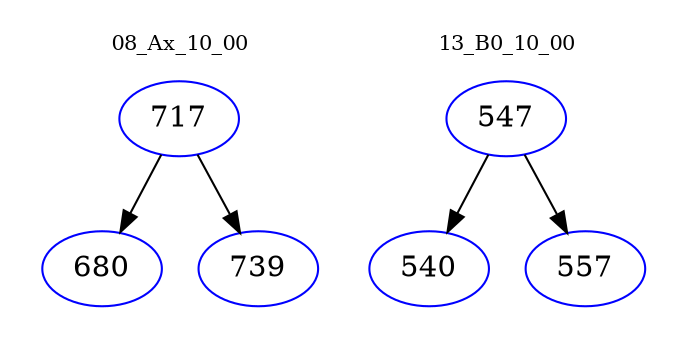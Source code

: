digraph{
subgraph cluster_0 {
color = white
label = "08_Ax_10_00";
fontsize=10;
T0_717 [label="717", color="blue"]
T0_717 -> T0_680 [color="black"]
T0_680 [label="680", color="blue"]
T0_717 -> T0_739 [color="black"]
T0_739 [label="739", color="blue"]
}
subgraph cluster_1 {
color = white
label = "13_B0_10_00";
fontsize=10;
T1_547 [label="547", color="blue"]
T1_547 -> T1_540 [color="black"]
T1_540 [label="540", color="blue"]
T1_547 -> T1_557 [color="black"]
T1_557 [label="557", color="blue"]
}
}
